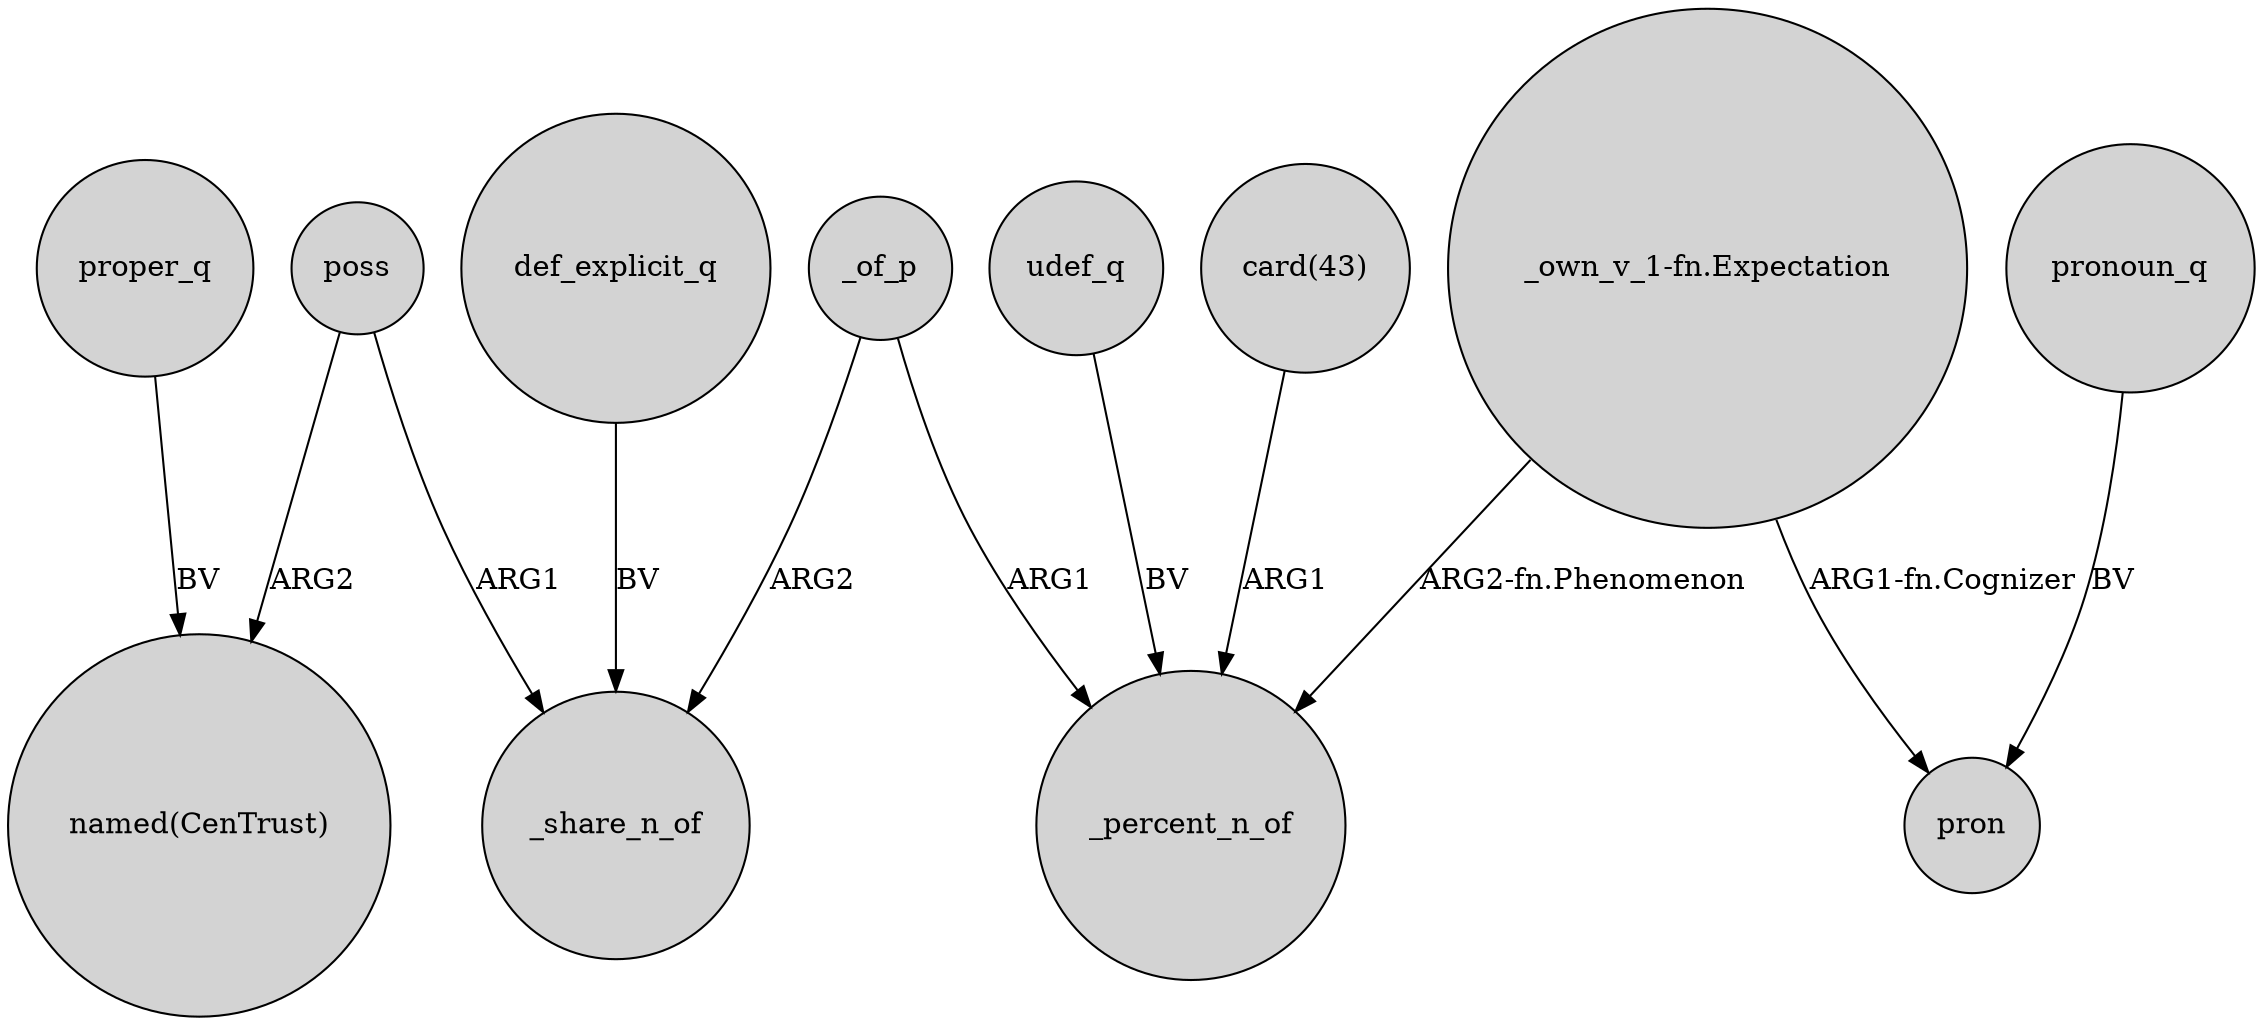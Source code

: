 digraph {
	node [shape=circle style=filled]
	udef_q -> _percent_n_of [label=BV]
	poss -> _share_n_of [label=ARG1]
	_of_p -> _share_n_of [label=ARG2]
	_of_p -> _percent_n_of [label=ARG1]
	"card(43)" -> _percent_n_of [label=ARG1]
	def_explicit_q -> _share_n_of [label=BV]
	proper_q -> "named(CenTrust)" [label=BV]
	pronoun_q -> pron [label=BV]
	"_own_v_1-fn.Expectation" -> _percent_n_of [label="ARG2-fn.Phenomenon"]
	"_own_v_1-fn.Expectation" -> pron [label="ARG1-fn.Cognizer"]
	poss -> "named(CenTrust)" [label=ARG2]
}
